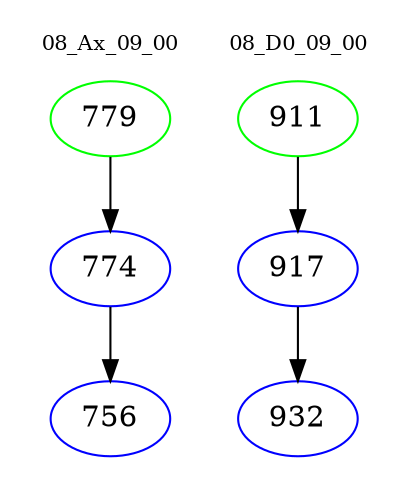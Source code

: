 digraph{
subgraph cluster_0 {
color = white
label = "08_Ax_09_00";
fontsize=10;
T0_779 [label="779", color="green"]
T0_779 -> T0_774 [color="black"]
T0_774 [label="774", color="blue"]
T0_774 -> T0_756 [color="black"]
T0_756 [label="756", color="blue"]
}
subgraph cluster_1 {
color = white
label = "08_D0_09_00";
fontsize=10;
T1_911 [label="911", color="green"]
T1_911 -> T1_917 [color="black"]
T1_917 [label="917", color="blue"]
T1_917 -> T1_932 [color="black"]
T1_932 [label="932", color="blue"]
}
}
